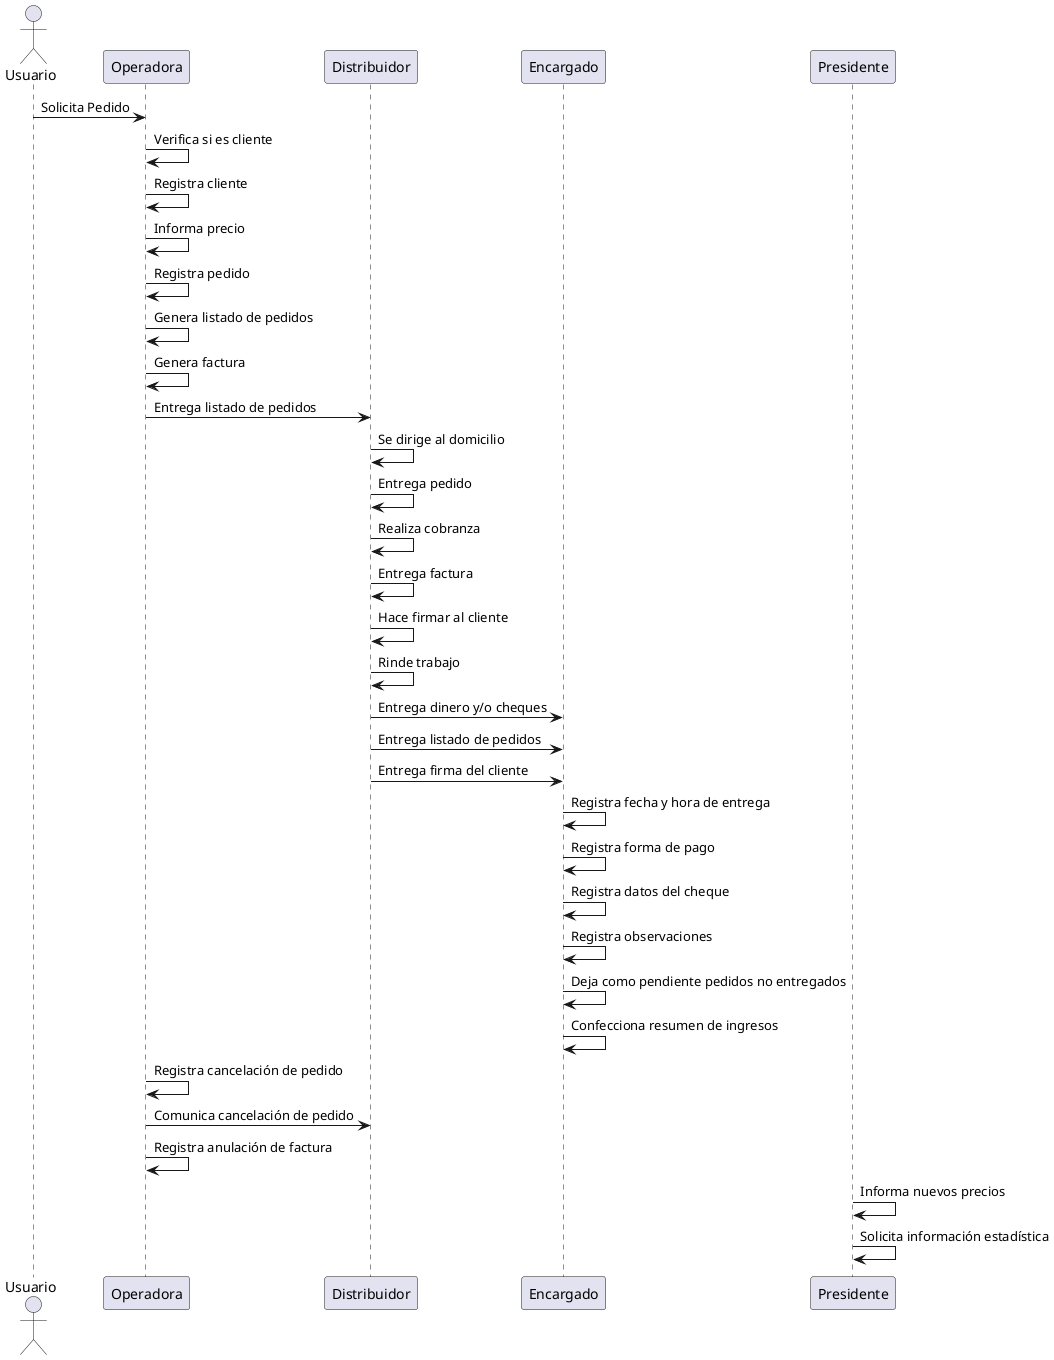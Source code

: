 
@startuml Casos-de-Uso

actor Usuario

participant "Operadora" as O
participant "Distribuidor" as D
participant "Encargado" as E
participant "Presidente" as P

Usuario -> O: Solicita Pedido
O -> O: Verifica si es cliente
O -> O: Registra cliente
O -> O: Informa precio
O -> O: Registra pedido
O -> O: Genera listado de pedidos
O -> O: Genera factura
O -> D: Entrega listado de pedidos
D -> D: Se dirige al domicilio
D -> D: Entrega pedido
D -> D: Realiza cobranza
D -> D: Entrega factura
D -> D: Hace firmar al cliente
D -> D: Rinde trabajo
D -> E: Entrega dinero y/o cheques
D -> E: Entrega listado de pedidos
D -> E: Entrega firma del cliente
E -> E: Registra fecha y hora de entrega
E -> E: Registra forma de pago
E -> E: Registra datos del cheque
E -> E: Registra observaciones
E -> E: Deja como pendiente pedidos no entregados
E -> E: Confecciona resumen de ingresos
O -> O: Registra cancelación de pedido
O -> D: Comunica cancelación de pedido
O -> O: Registra anulación de factura
P -> P: Informa nuevos precios
P -> P: Solicita información estadística

@enduml
